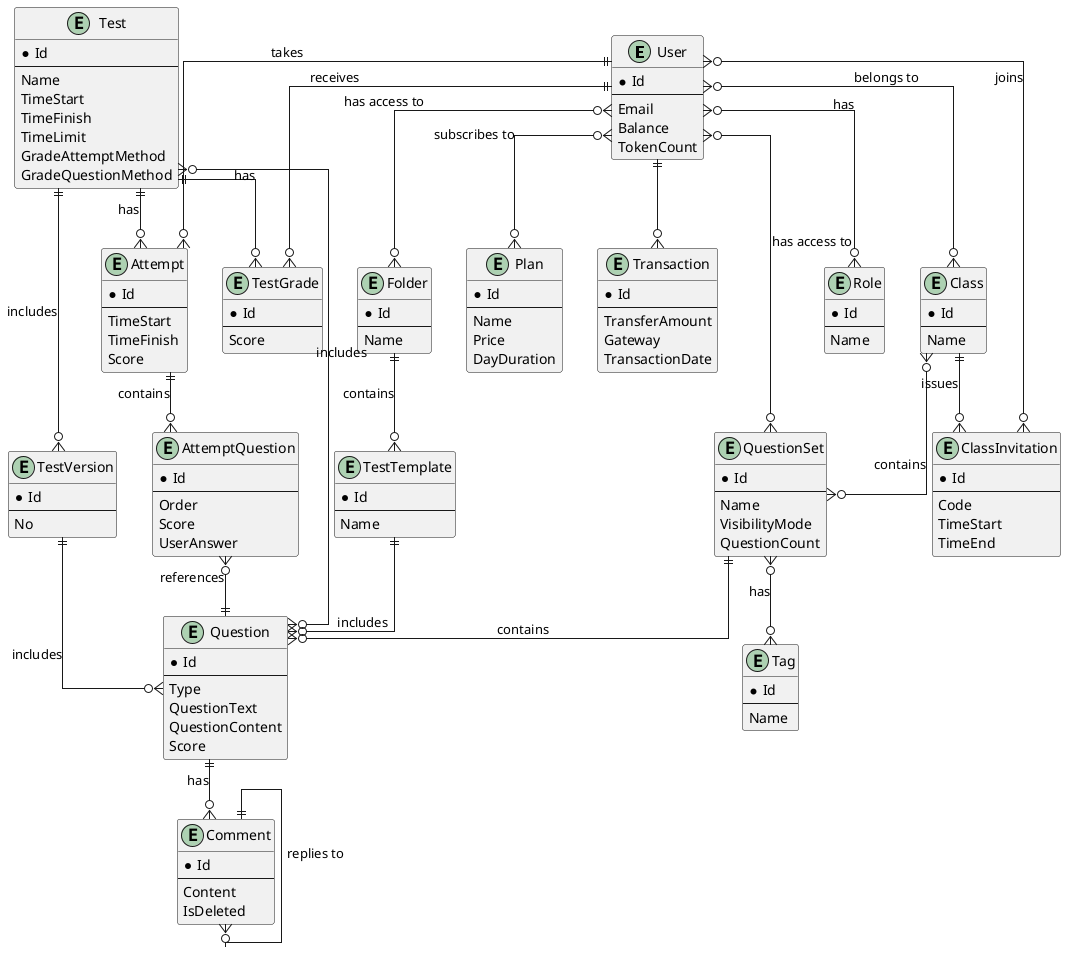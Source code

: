 @startuml
skinparam linetype ortho


' Entities
entity "User" {
  * Id
  --
  Email
  Balance
  TokenCount
}

entity "Role" {
  * Id
  --
  Name
}

entity "Class" {
  * Id
  --
  Name
}

entity "QuestionSet" {
  * Id
  --
  Name
  VisibilityMode
  QuestionCount
}

entity "Question" {
  * Id
  --
  Type
  QuestionText
  QuestionContent
  Score
}

entity "Test" {
  * Id
  --
  Name
  TimeStart
  TimeFinish
  TimeLimit
  GradeAttemptMethod
  GradeQuestionMethod
}

entity "Attempt" {
  * Id
  --
  TimeStart
  TimeFinish
  Score
}

entity "AttemptQuestion" {
  * Id
  --
  Order
  Score
  UserAnswer
}

entity "TestTemplate" {
  * Id
  --
  Name
}

entity "Folder" {
  * Id
  --
  Name
}

entity "Plan" {
  * Id
  --
  Name
  Price
  DayDuration
}


entity "Comment" {
  * Id
  --
  Content
  IsDeleted
}

entity "TestGrade" {
  * Id
  --
  Score
}

entity "ClassInvitation" {
  * Id
  --
  Code
  TimeStart
  TimeEnd
}


entity "Tag" {
  * Id
  --
  Name
}


entity "TestVersion" {
  * Id
  --
  No
}

entity "Transaction" {
    * Id
    --
    TransferAmount
    Gateway
    TransactionDate
}





' Relationships
User }o--o{ Role : has
User }o--o{ Class : belongs to
Class }o--o{ QuestionSet : contains
QuestionSet ||--o{ Question : contains
User ||--o{ Attempt : takes
Test ||--o{ Attempt : has
Attempt ||--o{ AttemptQuestion : contains
AttemptQuestion }o--|| Question : references
Test }o--o{ Question : includes
TestTemplate ||--o{ Question : includes
Folder ||--o{ TestTemplate : contains
User }o--o{ Folder : has access to
TestVersion ||--o{ Question : includes
Test ||--o{ TestVersion : includes
User }o--o{ Plan : subscribes to
Question ||--o{ Comment : has
Comment ||--o{ Comment : replies to
User ||--o{ TestGrade : receives
Test ||--o{ TestGrade : has
Class ||--o{ ClassInvitation : issues
User }o--o{ ClassInvitation : joins
User }o--o{ QuestionSet : has access to
QuestionSet }o--o{ Tag : has
User ||--o{ Transaction
@enduml